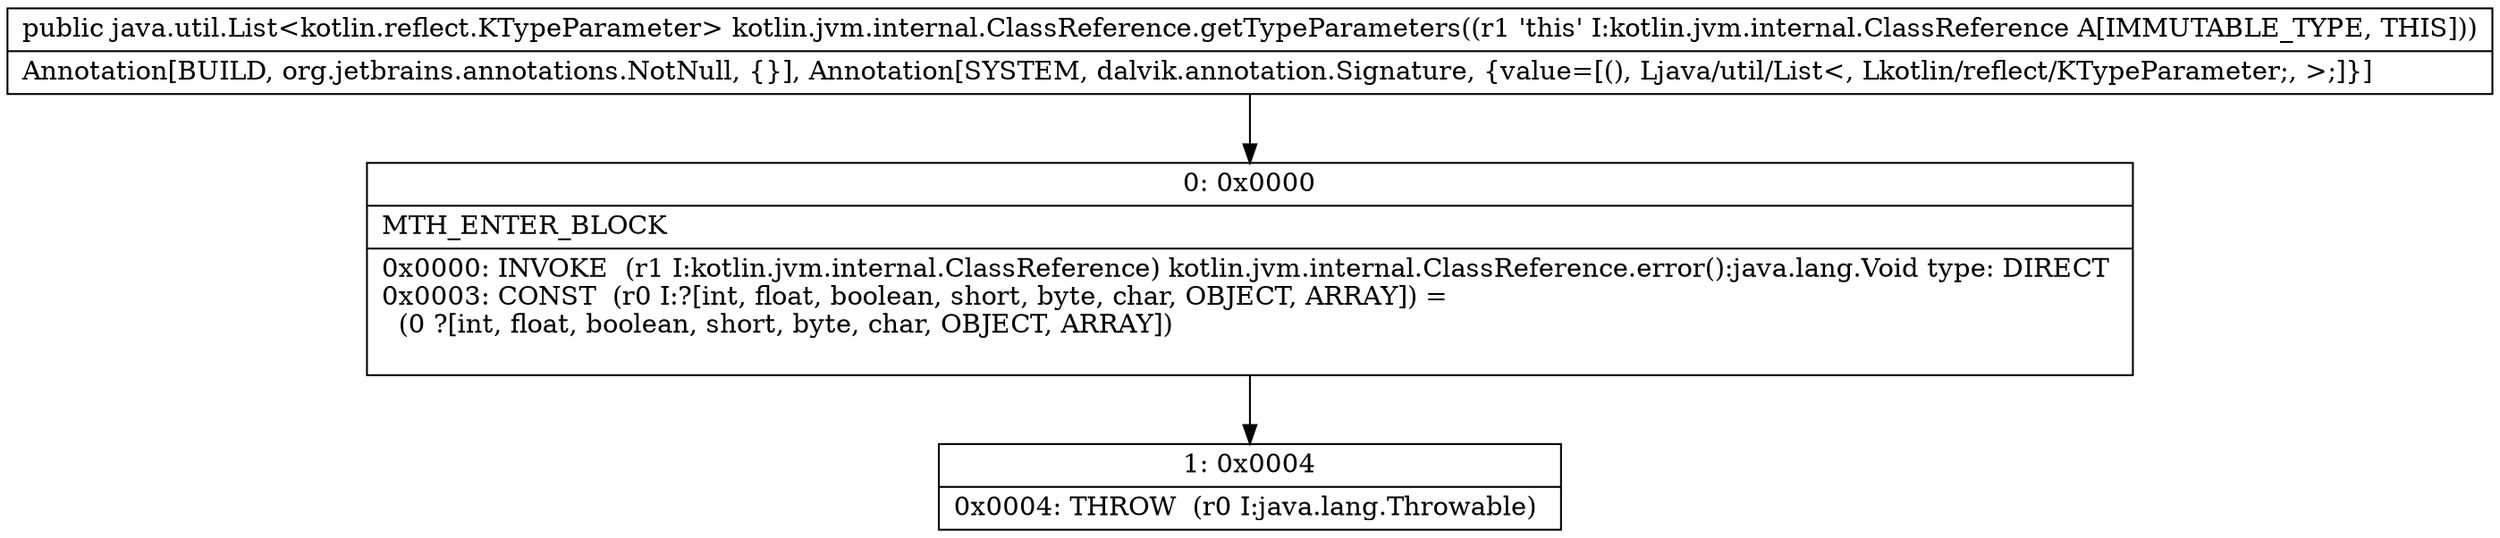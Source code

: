 digraph "CFG forkotlin.jvm.internal.ClassReference.getTypeParameters()Ljava\/util\/List;" {
Node_0 [shape=record,label="{0\:\ 0x0000|MTH_ENTER_BLOCK\l|0x0000: INVOKE  (r1 I:kotlin.jvm.internal.ClassReference) kotlin.jvm.internal.ClassReference.error():java.lang.Void type: DIRECT \l0x0003: CONST  (r0 I:?[int, float, boolean, short, byte, char, OBJECT, ARRAY]) = \l  (0 ?[int, float, boolean, short, byte, char, OBJECT, ARRAY])\l \l}"];
Node_1 [shape=record,label="{1\:\ 0x0004|0x0004: THROW  (r0 I:java.lang.Throwable) \l}"];
MethodNode[shape=record,label="{public java.util.List\<kotlin.reflect.KTypeParameter\> kotlin.jvm.internal.ClassReference.getTypeParameters((r1 'this' I:kotlin.jvm.internal.ClassReference A[IMMUTABLE_TYPE, THIS]))  | Annotation[BUILD, org.jetbrains.annotations.NotNull, \{\}], Annotation[SYSTEM, dalvik.annotation.Signature, \{value=[(), Ljava\/util\/List\<, Lkotlin\/reflect\/KTypeParameter;, \>;]\}]\l}"];
MethodNode -> Node_0;
Node_0 -> Node_1;
}

